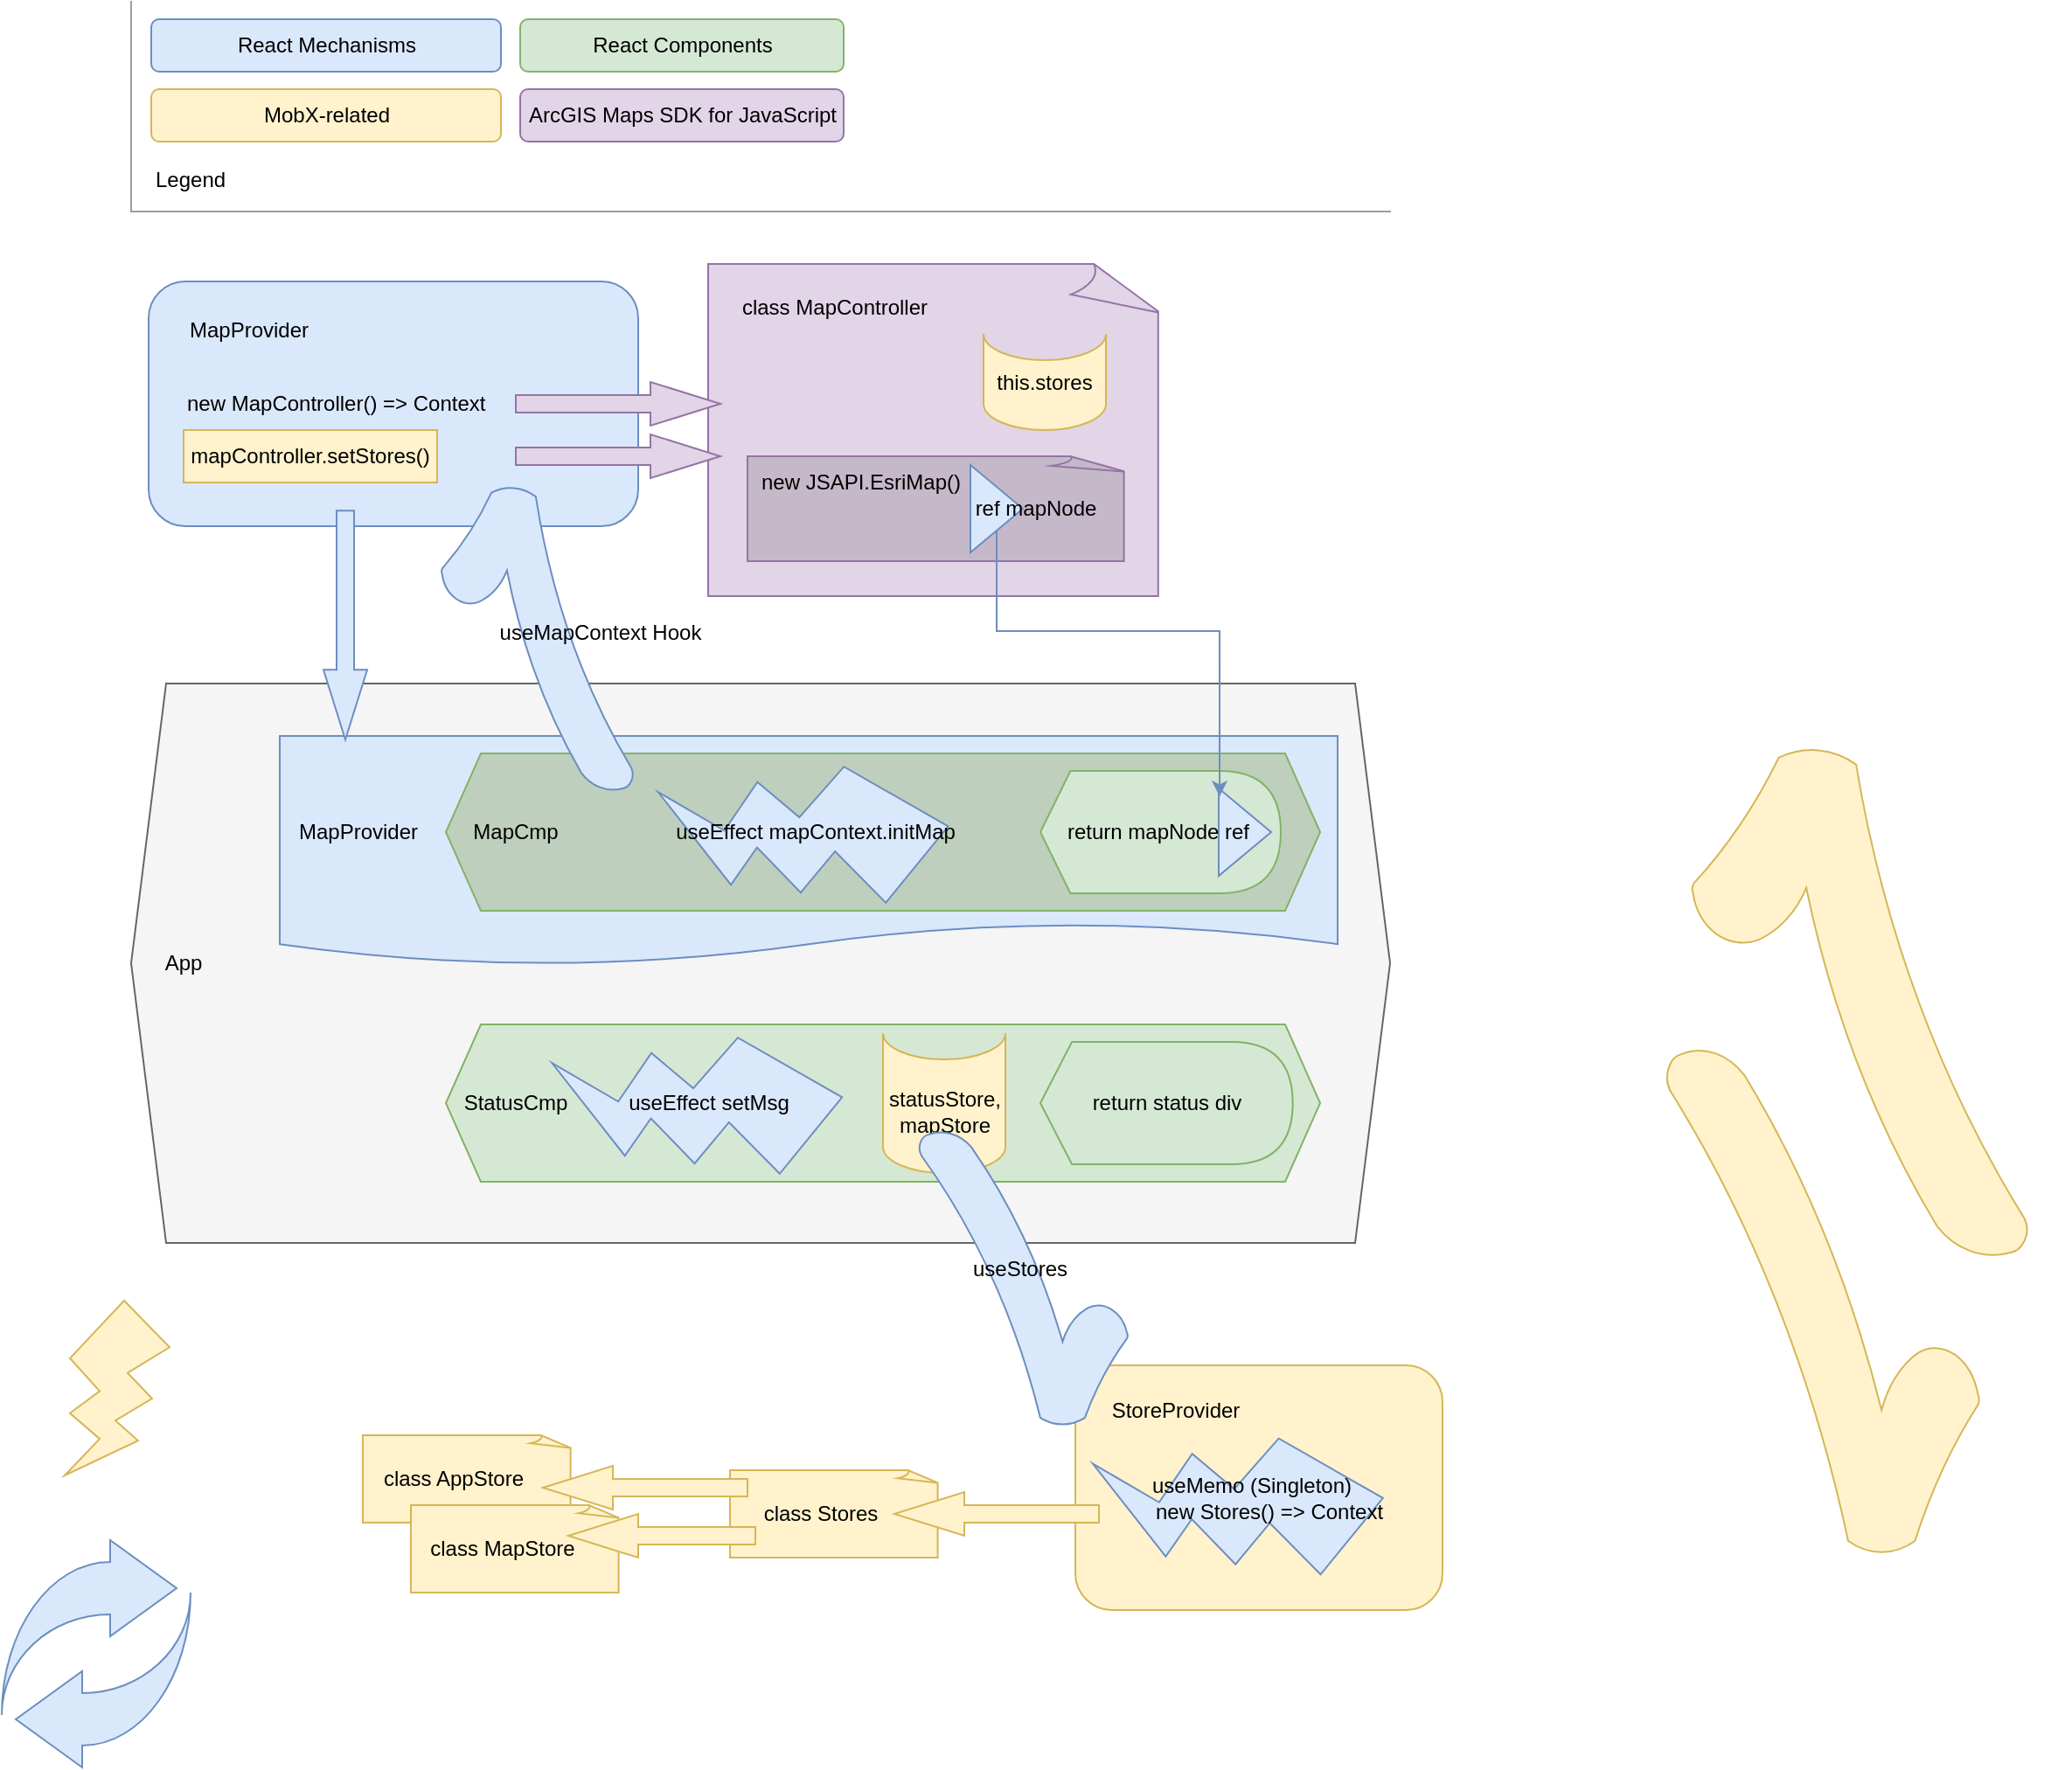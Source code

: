 <mxfile version="21.1.4" type="device">
  <diagram id="hG1rLm374UThTOHvBgAp" name="Page-1">
    <mxGraphModel dx="1434" dy="788" grid="0" gridSize="10" guides="1" tooltips="1" connect="1" arrows="1" fold="1" page="1" pageScale="1" pageWidth="850" pageHeight="1100" math="0" shadow="0">
      <root>
        <mxCell id="0" />
        <mxCell id="1" parent="0" />
        <mxCell id="WZ7rXHh_-e7qmHU9D9rn-1" value="" style="shape=hexagon;perimeter=hexagonPerimeter2;whiteSpace=wrap;html=1;fixedSize=1;fillColor=#f5f5f5;strokeColor=#666666;fontColor=#333333;" parent="1" vertex="1">
          <mxGeometry x="80" y="470" width="720" height="320" as="geometry" />
        </mxCell>
        <mxCell id="TAWYg-mFTo63XEbmpEog-4" value="" style="shape=document;whiteSpace=wrap;html=1;boundedLbl=1;fillColor=#dae8fc;strokeColor=#6c8ebf;size=0.182;" vertex="1" parent="1">
          <mxGeometry x="165" y="500" width="605" height="131" as="geometry" />
        </mxCell>
        <mxCell id="WZ7rXHh_-e7qmHU9D9rn-72" value="" style="group" parent="1" vertex="1" connectable="0">
          <mxGeometry x="620" y="860" width="210" height="140" as="geometry" />
        </mxCell>
        <mxCell id="WZ7rXHh_-e7qmHU9D9rn-63" value="" style="rounded=1;whiteSpace=wrap;html=1;fillColor=#fff2cc;strokeColor=#d6b656;" parent="WZ7rXHh_-e7qmHU9D9rn-72" vertex="1">
          <mxGeometry width="210" height="140" as="geometry" />
        </mxCell>
        <mxCell id="WZ7rXHh_-e7qmHU9D9rn-64" value="StoreProvider" style="text;html=1;strokeColor=none;fillColor=none;align=center;verticalAlign=middle;whiteSpace=wrap;rounded=0;" parent="WZ7rXHh_-e7qmHU9D9rn-72" vertex="1">
          <mxGeometry y="11" width="114.5" height="30" as="geometry" />
        </mxCell>
        <mxCell id="WZ7rXHh_-e7qmHU9D9rn-70" value="" style="group" parent="WZ7rXHh_-e7qmHU9D9rn-72" vertex="1" connectable="0">
          <mxGeometry x="9.995" y="28.504" width="173.665" height="111.492" as="geometry" />
        </mxCell>
        <mxCell id="WZ7rXHh_-e7qmHU9D9rn-68" value="" style="verticalLabelPosition=bottom;verticalAlign=top;html=1;shape=mxgraph.basic.flash;fillColor=#dae8fc;rotation=80;strokeColor=#6c8ebf;" parent="WZ7rXHh_-e7qmHU9D9rn-70" vertex="1">
          <mxGeometry x="43.665" y="-24.254" width="85" height="160" as="geometry" />
        </mxCell>
        <mxCell id="WZ7rXHh_-e7qmHU9D9rn-69" value="useMemo (Singleton)" style="text;html=1;strokeColor=none;fillColor=none;align=center;verticalAlign=middle;whiteSpace=wrap;rounded=0;" parent="WZ7rXHh_-e7qmHU9D9rn-70" vertex="1">
          <mxGeometry x="21.165" y="25.746" width="140" height="30" as="geometry" />
        </mxCell>
        <mxCell id="WZ7rXHh_-e7qmHU9D9rn-65" value="new Stores() =&amp;gt; Context" style="text;html=1;strokeColor=none;fillColor=none;align=left;verticalAlign=middle;whiteSpace=wrap;rounded=0;" parent="WZ7rXHh_-e7qmHU9D9rn-70" vertex="1">
          <mxGeometry x="33.665" y="40.746" width="140" height="30" as="geometry" />
        </mxCell>
        <mxCell id="WZ7rXHh_-e7qmHU9D9rn-49" value="" style="rounded=1;whiteSpace=wrap;html=1;fillColor=#dae8fc;strokeColor=#6c8ebf;" parent="1" vertex="1">
          <mxGeometry x="90" y="240" width="280" height="140" as="geometry" />
        </mxCell>
        <mxCell id="WZ7rXHh_-e7qmHU9D9rn-3" value="" style="shape=hexagon;perimeter=hexagonPerimeter2;whiteSpace=wrap;html=1;fixedSize=1;fillColor=#BECFBD;strokeColor=#82b366;" parent="1" vertex="1">
          <mxGeometry x="260" y="510" width="500" height="90" as="geometry" />
        </mxCell>
        <mxCell id="WZ7rXHh_-e7qmHU9D9rn-5" value="App" style="text;html=1;strokeColor=none;fillColor=none;align=center;verticalAlign=middle;whiteSpace=wrap;rounded=0;" parent="1" vertex="1">
          <mxGeometry x="80" y="615" width="60" height="30" as="geometry" />
        </mxCell>
        <mxCell id="WZ7rXHh_-e7qmHU9D9rn-6" value="MapProvider" style="text;html=1;strokeColor=none;fillColor=none;align=center;verticalAlign=middle;whiteSpace=wrap;rounded=0;" parent="1" vertex="1">
          <mxGeometry x="180" y="540" width="60" height="30" as="geometry" />
        </mxCell>
        <mxCell id="WZ7rXHh_-e7qmHU9D9rn-7" value="MapCmp" style="text;html=1;strokeColor=none;fillColor=none;align=center;verticalAlign=middle;whiteSpace=wrap;rounded=0;" parent="1" vertex="1">
          <mxGeometry x="270" y="540" width="60" height="30" as="geometry" />
        </mxCell>
        <mxCell id="WZ7rXHh_-e7qmHU9D9rn-9" value="" style="shape=hexagon;perimeter=hexagonPerimeter2;whiteSpace=wrap;html=1;fixedSize=1;fillColor=#d5e8d4;strokeColor=#82b366;" parent="1" vertex="1">
          <mxGeometry x="260" y="665" width="500" height="90" as="geometry" />
        </mxCell>
        <mxCell id="WZ7rXHh_-e7qmHU9D9rn-11" value="StatusCmp" style="text;html=1;strokeColor=none;fillColor=none;align=center;verticalAlign=middle;whiteSpace=wrap;rounded=0;" parent="1" vertex="1">
          <mxGeometry x="270" y="695" width="60" height="30" as="geometry" />
        </mxCell>
        <mxCell id="WZ7rXHh_-e7qmHU9D9rn-15" value="" style="shape=display;whiteSpace=wrap;html=1;fillColor=#d5e8d4;strokeColor=#82b366;size=0.125;" parent="1" vertex="1">
          <mxGeometry x="600" y="520" width="137.5" height="70" as="geometry" />
        </mxCell>
        <mxCell id="WZ7rXHh_-e7qmHU9D9rn-19" value="" style="verticalLabelPosition=bottom;verticalAlign=top;html=1;shape=mxgraph.basic.flash;fillColor=#dae8fc;rotation=80;strokeColor=#6c8ebf;" parent="1" vertex="1">
          <mxGeometry x="425" y="480" width="85" height="160" as="geometry" />
        </mxCell>
        <mxCell id="WZ7rXHh_-e7qmHU9D9rn-18" value="useEffect mapContext.initMap" style="text;html=1;strokeColor=none;fillColor=none;align=center;verticalAlign=middle;whiteSpace=wrap;rounded=0;" parent="1" vertex="1">
          <mxGeometry x="390" y="540" width="163.17" height="30" as="geometry" />
        </mxCell>
        <mxCell id="WZ7rXHh_-e7qmHU9D9rn-20" value="" style="shape=display;whiteSpace=wrap;html=1;fillColor=#d5e8d4;strokeColor=#82b366;size=0.125;" parent="1" vertex="1">
          <mxGeometry x="600" y="675" width="144.33" height="70" as="geometry" />
        </mxCell>
        <mxCell id="WZ7rXHh_-e7qmHU9D9rn-22" value="" style="verticalLabelPosition=bottom;verticalAlign=top;html=1;shape=mxgraph.basic.flash;fillColor=#dae8fc;rotation=80;strokeColor=#6c8ebf;" parent="1" vertex="1">
          <mxGeometry x="364.33" y="635" width="85" height="160" as="geometry" />
        </mxCell>
        <mxCell id="WZ7rXHh_-e7qmHU9D9rn-23" value="useEffect setMsg" style="text;html=1;strokeColor=none;fillColor=none;align=center;verticalAlign=middle;whiteSpace=wrap;rounded=0;" parent="1" vertex="1">
          <mxGeometry x="357.5" y="695" width="105" height="30" as="geometry" />
        </mxCell>
        <mxCell id="WZ7rXHh_-e7qmHU9D9rn-24" value="" style="shape=cylinder3;whiteSpace=wrap;html=1;boundedLbl=1;backgroundOutline=1;size=15;lid=0;fillColor=#fff2cc;strokeColor=#d6b656;" parent="1" vertex="1">
          <mxGeometry x="510" y="670" width="70" height="80" as="geometry" />
        </mxCell>
        <mxCell id="WZ7rXHh_-e7qmHU9D9rn-25" value="return status div" style="text;html=1;strokeColor=none;fillColor=none;align=center;verticalAlign=middle;whiteSpace=wrap;rounded=0;" parent="1" vertex="1">
          <mxGeometry x="614.66" y="695" width="115" height="30" as="geometry" />
        </mxCell>
        <mxCell id="WZ7rXHh_-e7qmHU9D9rn-27" value="" style="whiteSpace=wrap;html=1;shape=mxgraph.basic.document;fillColor=#e1d5e7;strokeColor=#9673a6;" parent="1" vertex="1">
          <mxGeometry x="410" y="230" width="260" height="190" as="geometry" />
        </mxCell>
        <mxCell id="WZ7rXHh_-e7qmHU9D9rn-28" value="class MapController" style="text;html=1;strokeColor=none;fillColor=none;align=center;verticalAlign=middle;whiteSpace=wrap;rounded=0;" parent="1" vertex="1">
          <mxGeometry x="425" y="240" width="114.5" height="30" as="geometry" />
        </mxCell>
        <mxCell id="WZ7rXHh_-e7qmHU9D9rn-29" value="" style="triangle;whiteSpace=wrap;html=1;fillColor=#dae8fc;strokeColor=#6c8ebf;" parent="1" vertex="1">
          <mxGeometry x="702" y="530" width="30" height="50" as="geometry" />
        </mxCell>
        <mxCell id="WZ7rXHh_-e7qmHU9D9rn-14" value="return mapNode ref" style="text;html=1;strokeColor=none;fillColor=none;align=center;verticalAlign=middle;whiteSpace=wrap;rounded=0;" parent="1" vertex="1">
          <mxGeometry x="610" y="540" width="115" height="30" as="geometry" />
        </mxCell>
        <mxCell id="WZ7rXHh_-e7qmHU9D9rn-32" value="" style="whiteSpace=wrap;html=1;shape=mxgraph.basic.document;fillColor=#C5B9C9;strokeColor=#9673a6;" parent="1" vertex="1">
          <mxGeometry x="432.5" y="340" width="217.5" height="60" as="geometry" />
        </mxCell>
        <mxCell id="WZ7rXHh_-e7qmHU9D9rn-34" value="new JSAPI.EsriMap()" style="text;html=1;strokeColor=none;fillColor=none;align=center;verticalAlign=middle;whiteSpace=wrap;rounded=0;" parent="1" vertex="1">
          <mxGeometry x="425" y="340" width="145" height="30" as="geometry" />
        </mxCell>
        <mxCell id="WZ7rXHh_-e7qmHU9D9rn-56" value="" style="edgeStyle=orthogonalEdgeStyle;rounded=0;orthogonalLoop=1;jettySize=auto;html=1;entryX=0.017;entryY=0.093;entryDx=0;entryDy=0;entryPerimeter=0;fillColor=#dae8fc;strokeColor=#6c8ebf;" parent="1" source="WZ7rXHh_-e7qmHU9D9rn-30" target="WZ7rXHh_-e7qmHU9D9rn-29" edge="1">
          <mxGeometry relative="1" as="geometry">
            <Array as="points">
              <mxPoint x="575" y="440" />
              <mxPoint x="703" y="440" />
            </Array>
          </mxGeometry>
        </mxCell>
        <mxCell id="WZ7rXHh_-e7qmHU9D9rn-30" value="" style="triangle;whiteSpace=wrap;html=1;fillColor=#dae8fc;strokeColor=#6c8ebf;" parent="1" vertex="1">
          <mxGeometry x="560" y="345" width="30" height="50" as="geometry" />
        </mxCell>
        <mxCell id="WZ7rXHh_-e7qmHU9D9rn-31" value="ref mapNode" style="text;html=1;strokeColor=none;fillColor=none;align=center;verticalAlign=middle;whiteSpace=wrap;rounded=0;" parent="1" vertex="1">
          <mxGeometry x="539.5" y="355" width="114.5" height="30" as="geometry" />
        </mxCell>
        <mxCell id="WZ7rXHh_-e7qmHU9D9rn-35" value="" style="shape=cylinder3;whiteSpace=wrap;html=1;boundedLbl=1;backgroundOutline=1;size=15;lid=0;fillColor=#fff2cc;strokeColor=#d6b656;" parent="1" vertex="1">
          <mxGeometry x="567.5" y="270" width="70" height="55" as="geometry" />
        </mxCell>
        <mxCell id="WZ7rXHh_-e7qmHU9D9rn-36" value="this.stores" style="text;html=1;strokeColor=none;fillColor=none;align=center;verticalAlign=middle;whiteSpace=wrap;rounded=0;" parent="1" vertex="1">
          <mxGeometry x="545" y="282.5" width="115" height="30" as="geometry" />
        </mxCell>
        <mxCell id="WZ7rXHh_-e7qmHU9D9rn-42" value="MapProvider" style="text;html=1;strokeColor=none;fillColor=none;align=center;verticalAlign=middle;whiteSpace=wrap;rounded=0;" parent="1" vertex="1">
          <mxGeometry x="90.0" y="252.5" width="114.5" height="30" as="geometry" />
        </mxCell>
        <mxCell id="WZ7rXHh_-e7qmHU9D9rn-48" value="new MapController() =&amp;gt; Context" style="text;html=1;strokeColor=none;fillColor=none;align=left;verticalAlign=middle;whiteSpace=wrap;rounded=0;" parent="1" vertex="1">
          <mxGeometry x="110" y="295" width="190" height="30" as="geometry" />
        </mxCell>
        <mxCell id="WZ7rXHh_-e7qmHU9D9rn-50" value="mapController.setStores()" style="text;html=1;strokeColor=#d6b656;fillColor=#fff2cc;align=center;verticalAlign=middle;whiteSpace=wrap;rounded=0;" parent="1" vertex="1">
          <mxGeometry x="110" y="325" width="145" height="30" as="geometry" />
        </mxCell>
        <mxCell id="WZ7rXHh_-e7qmHU9D9rn-51" value="" style="html=1;shadow=0;dashed=0;align=center;verticalAlign=middle;shape=mxgraph.arrows2.arrow;dy=0.6;dx=40;notch=0;fillColor=#e1d5e7;strokeColor=#9673a6;" parent="1" vertex="1">
          <mxGeometry x="300" y="297.5" width="117" height="25" as="geometry" />
        </mxCell>
        <mxCell id="WZ7rXHh_-e7qmHU9D9rn-57" value="" style="verticalLabelPosition=bottom;verticalAlign=top;html=1;shape=mxgraph.basic.tick;strokeColor=#6c8ebf;fillColor=#dae8fc;rotation=-175;flipH=1;" parent="1" vertex="1">
          <mxGeometry x="254.38" y="358.63" width="119.45" height="170" as="geometry" />
        </mxCell>
        <mxCell id="WZ7rXHh_-e7qmHU9D9rn-55" value="useMapContext Hook" style="text;html=1;strokeColor=none;fillColor=none;align=center;verticalAlign=middle;whiteSpace=wrap;rounded=0;" parent="1" vertex="1">
          <mxGeometry x="287" y="425.76" width="123" height="30" as="geometry" />
        </mxCell>
        <mxCell id="WZ7rXHh_-e7qmHU9D9rn-58" value="" style="html=1;shadow=0;dashed=0;align=center;verticalAlign=middle;shape=mxgraph.arrows2.arrow;dy=0.6;dx=40;notch=0;fillColor=#e1d5e7;strokeColor=#9673a6;" parent="1" vertex="1">
          <mxGeometry x="300" y="327.5" width="117" height="25" as="geometry" />
        </mxCell>
        <mxCell id="WZ7rXHh_-e7qmHU9D9rn-61" value="statusStore,&lt;br&gt;mapStore" style="text;html=1;strokeColor=none;fillColor=none;align=center;verticalAlign=middle;whiteSpace=wrap;rounded=0;" parent="1" vertex="1">
          <mxGeometry x="487.5" y="700" width="115" height="30" as="geometry" />
        </mxCell>
        <mxCell id="WZ7rXHh_-e7qmHU9D9rn-59" value="" style="html=1;shadow=0;dashed=0;align=center;verticalAlign=middle;shape=mxgraph.arrows2.arrow;dy=0.6;dx=40;notch=0;fillColor=#dae8fc;strokeColor=#6c8ebf;rotation=90;" parent="1" vertex="1">
          <mxGeometry x="137" y="424.13" width="131" height="25" as="geometry" />
        </mxCell>
        <mxCell id="WZ7rXHh_-e7qmHU9D9rn-73" value="" style="whiteSpace=wrap;html=1;shape=mxgraph.basic.document;fillColor=#fff2cc;strokeColor=#d6b656;" parent="1" vertex="1">
          <mxGeometry x="422.5" y="920" width="120" height="50" as="geometry" />
        </mxCell>
        <mxCell id="WZ7rXHh_-e7qmHU9D9rn-74" value="class Stores" style="text;html=1;strokeColor=none;fillColor=none;align=center;verticalAlign=middle;whiteSpace=wrap;rounded=0;" parent="1" vertex="1">
          <mxGeometry x="417" y="930" width="114.5" height="30" as="geometry" />
        </mxCell>
        <mxCell id="WZ7rXHh_-e7qmHU9D9rn-77" value="" style="html=1;shadow=0;dashed=0;align=center;verticalAlign=middle;shape=mxgraph.arrows2.arrow;dy=0.6;dx=40;notch=0;fillColor=#fff2cc;strokeColor=#d6b656;rotation=-180;" parent="1" vertex="1">
          <mxGeometry x="516.5" y="932.5" width="117" height="25" as="geometry" />
        </mxCell>
        <mxCell id="WZ7rXHh_-e7qmHU9D9rn-78" value="" style="whiteSpace=wrap;html=1;shape=mxgraph.basic.document;fillColor=#fff2cc;strokeColor=#d6b656;" parent="1" vertex="1">
          <mxGeometry x="212.5" y="900" width="120" height="50" as="geometry" />
        </mxCell>
        <mxCell id="WZ7rXHh_-e7qmHU9D9rn-79" value="class AppStore" style="text;html=1;strokeColor=none;fillColor=none;align=center;verticalAlign=middle;whiteSpace=wrap;rounded=0;" parent="1" vertex="1">
          <mxGeometry x="207" y="910" width="114.5" height="30" as="geometry" />
        </mxCell>
        <mxCell id="WZ7rXHh_-e7qmHU9D9rn-80" value="" style="whiteSpace=wrap;html=1;shape=mxgraph.basic.document;fillColor=#fff2cc;strokeColor=#d6b656;" parent="1" vertex="1">
          <mxGeometry x="240" y="940" width="120" height="50" as="geometry" />
        </mxCell>
        <mxCell id="WZ7rXHh_-e7qmHU9D9rn-81" value="class MapStore" style="text;html=1;strokeColor=none;fillColor=none;align=center;verticalAlign=middle;whiteSpace=wrap;rounded=0;" parent="1" vertex="1">
          <mxGeometry x="234.5" y="950" width="114.5" height="30" as="geometry" />
        </mxCell>
        <mxCell id="WZ7rXHh_-e7qmHU9D9rn-82" value="" style="html=1;shadow=0;dashed=0;align=center;verticalAlign=middle;shape=mxgraph.arrows2.arrow;dy=0.6;dx=40;notch=0;fillColor=#fff2cc;strokeColor=#d6b656;rotation=-180;" parent="1" vertex="1">
          <mxGeometry x="315.5" y="917.5" width="117" height="25" as="geometry" />
        </mxCell>
        <mxCell id="WZ7rXHh_-e7qmHU9D9rn-83" value="" style="html=1;shadow=0;dashed=0;align=center;verticalAlign=middle;shape=mxgraph.arrows2.arrow;dy=0.6;dx=40;notch=0;fillColor=#fff2cc;strokeColor=#d6b656;rotation=-180;" parent="1" vertex="1">
          <mxGeometry x="330" y="945" width="107" height="25" as="geometry" />
        </mxCell>
        <mxCell id="WZ7rXHh_-e7qmHU9D9rn-84" value="React Mechanisms" style="rounded=1;whiteSpace=wrap;html=1;fillColor=#dae8fc;strokeColor=#6c8ebf;" parent="1" vertex="1">
          <mxGeometry x="91.5" y="90" width="200" height="30" as="geometry" />
        </mxCell>
        <mxCell id="WZ7rXHh_-e7qmHU9D9rn-85" value="MobX-related" style="rounded=1;whiteSpace=wrap;html=1;fillColor=#fff2cc;strokeColor=#d6b656;" parent="1" vertex="1">
          <mxGeometry x="91.5" y="130" width="200" height="30" as="geometry" />
        </mxCell>
        <mxCell id="WZ7rXHh_-e7qmHU9D9rn-86" value="React Components" style="rounded=1;whiteSpace=wrap;html=1;fillColor=#d5e8d4;strokeColor=#82b366;" parent="1" vertex="1">
          <mxGeometry x="302.5" y="90" width="185" height="30" as="geometry" />
        </mxCell>
        <mxCell id="WZ7rXHh_-e7qmHU9D9rn-87" value="ArcGIS Maps SDK for JavaScript" style="rounded=1;whiteSpace=wrap;html=1;fillColor=#e1d5e7;strokeColor=#9673a6;" parent="1" vertex="1">
          <mxGeometry x="302.5" y="130" width="185" height="30" as="geometry" />
        </mxCell>
        <mxCell id="WZ7rXHh_-e7qmHU9D9rn-88" value="" style="shape=partialRectangle;whiteSpace=wrap;html=1;bottom=0;right=0;fillColor=none;strokeColor=#95A394;flipH=0;flipV=1;" parent="1" vertex="1">
          <mxGeometry x="80" y="80" width="720" height="120" as="geometry" />
        </mxCell>
        <mxCell id="WZ7rXHh_-e7qmHU9D9rn-89" value="Legend" style="text;html=1;strokeColor=none;fillColor=none;align=left;verticalAlign=middle;whiteSpace=wrap;rounded=0;" parent="1" vertex="1">
          <mxGeometry x="91.5" y="167" width="123" height="30" as="geometry" />
        </mxCell>
        <mxCell id="WZ7rXHh_-e7qmHU9D9rn-60" value="" style="verticalLabelPosition=bottom;verticalAlign=top;html=1;shape=mxgraph.basic.tick;strokeColor=#6c8ebf;fillColor=#dae8fc;rotation=0;flipH=1;" parent="1" vertex="1">
          <mxGeometry x="530.55" y="725" width="119.45" height="170" as="geometry" />
        </mxCell>
        <mxCell id="WZ7rXHh_-e7qmHU9D9rn-26" value="useStores" style="text;html=1;strokeColor=none;fillColor=none;align=center;verticalAlign=middle;whiteSpace=wrap;rounded=0;" parent="1" vertex="1">
          <mxGeometry x="530.55" y="790" width="115" height="30" as="geometry" />
        </mxCell>
        <mxCell id="TAWYg-mFTo63XEbmpEog-1" value="" style="html=1;shadow=0;dashed=0;align=center;verticalAlign=middle;shape=mxgraph.arrows2.jumpInArrow;dy=15;dx=38;arrowHead=55;fillColor=#dae8fc;strokeColor=#6c8ebf;" vertex="1" parent="1">
          <mxGeometry x="6" y="960" width="100" height="100" as="geometry" />
        </mxCell>
        <mxCell id="TAWYg-mFTo63XEbmpEog-2" value="" style="html=1;shadow=0;dashed=0;align=center;verticalAlign=middle;shape=mxgraph.arrows2.jumpInArrow;dy=15;dx=38;arrowHead=55;rotation=-180;fillColor=#dae8fc;strokeColor=#6c8ebf;" vertex="1" parent="1">
          <mxGeometry x="14" y="990" width="100" height="100" as="geometry" />
        </mxCell>
        <mxCell id="TAWYg-mFTo63XEbmpEog-3" value="" style="verticalLabelPosition=bottom;verticalAlign=top;html=1;shape=mxgraph.basic.flash;fillColor=#fff2cc;strokeColor=#d6b656;" vertex="1" parent="1">
          <mxGeometry x="42" y="823" width="60" height="100" as="geometry" />
        </mxCell>
        <mxCell id="TAWYg-mFTo63XEbmpEog-5" value="" style="verticalLabelPosition=bottom;verticalAlign=top;html=1;shape=mxgraph.basic.tick;strokeColor=#d6b656;fillColor=#fff2cc;rotation=-175;flipH=1;" vertex="1" parent="1">
          <mxGeometry x="967.45" y="509" width="208.55" height="284" as="geometry" />
        </mxCell>
        <mxCell id="TAWYg-mFTo63XEbmpEog-6" value="" style="verticalLabelPosition=bottom;verticalAlign=top;html=1;shape=mxgraph.basic.tick;strokeColor=#d6b656;fillColor=#fff2cc;rotation=0;flipH=1;" vertex="1" parent="1">
          <mxGeometry x="958" y="677" width="179" height="292" as="geometry" />
        </mxCell>
      </root>
    </mxGraphModel>
  </diagram>
</mxfile>
